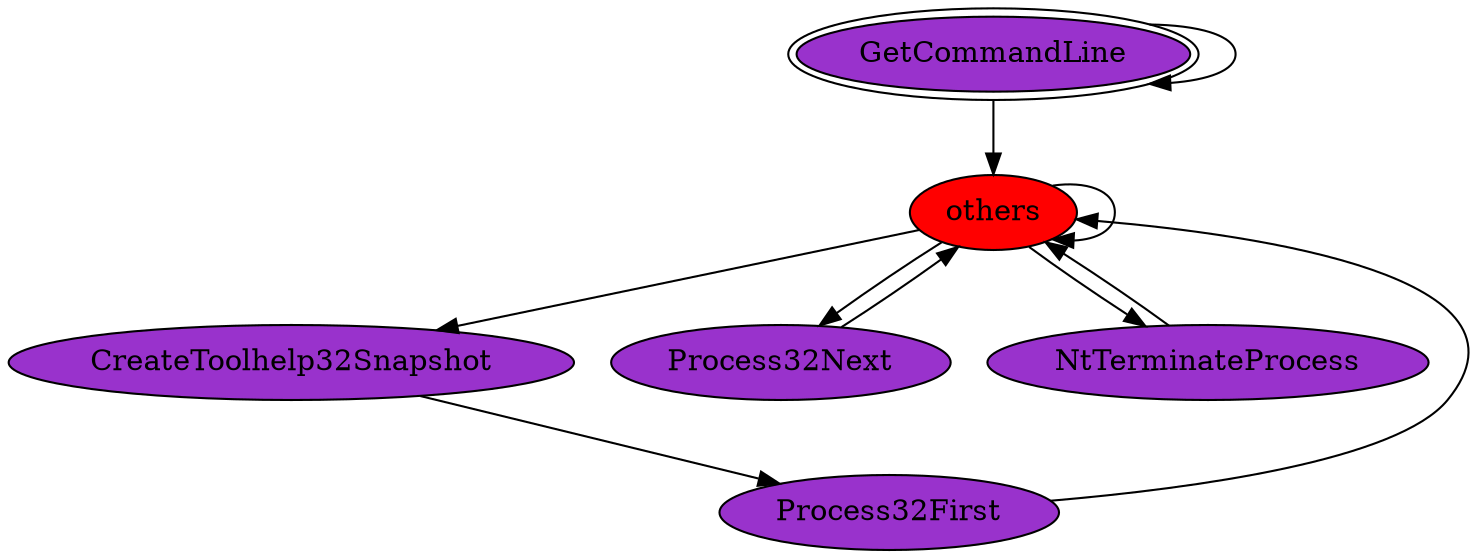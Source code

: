digraph "./REPORTS/6173/API_PER_CATEGORY/CreateSnapshot_Iterate.exe_1772_Processes_API_per_Category_Transition_Matrix" {
	GetCommandLine [label=GetCommandLine fillcolor=darkorchid peripheries=2 style=filled]
	GetCommandLine -> GetCommandLine [label=""]
	others [label=others fillcolor=red style=filled]
	GetCommandLine -> others [label=""]
	others -> others [label=""]
	CreateToolhelp32Snapshot [label=CreateToolhelp32Snapshot fillcolor=darkorchid style=filled]
	others -> CreateToolhelp32Snapshot [label=""]
	Process32Next [label=Process32Next fillcolor=darkorchid style=filled]
	others -> Process32Next [label=""]
	NtTerminateProcess [label=NtTerminateProcess fillcolor=darkorchid style=filled]
	others -> NtTerminateProcess [label=""]
	Process32First [label=Process32First fillcolor=darkorchid style=filled]
	CreateToolhelp32Snapshot -> Process32First [label=""]
	Process32First -> others [label=""]
	Process32Next -> others [label=""]
	NtTerminateProcess -> others [label=""]
}
